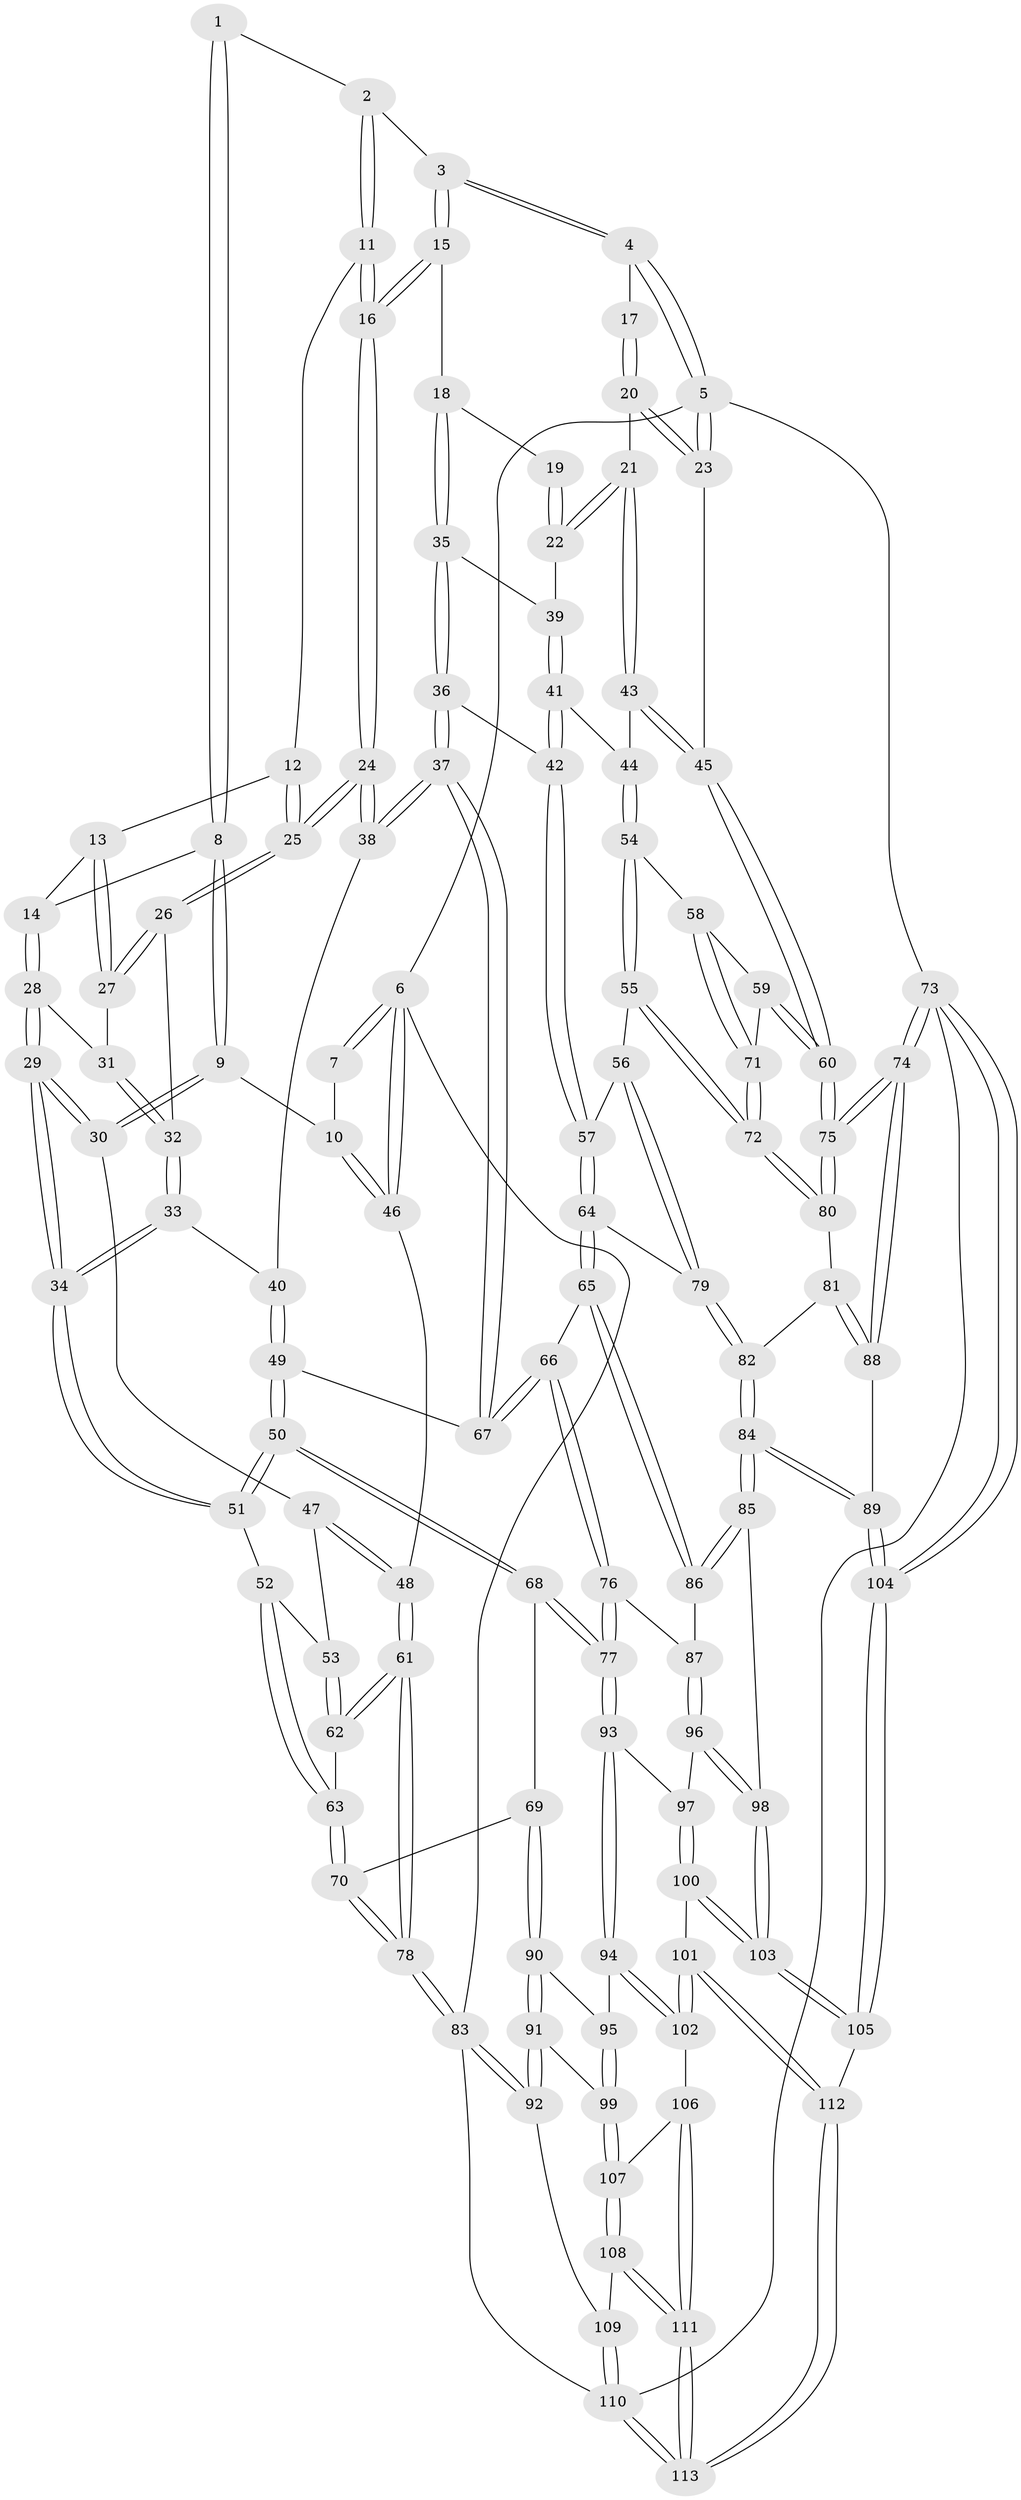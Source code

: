 // Generated by graph-tools (version 1.1) at 2025/00/03/09/25 05:00:38]
// undirected, 113 vertices, 279 edges
graph export_dot {
graph [start="1"]
  node [color=gray90,style=filled];
  1 [pos="+0.207371295975007+0"];
  2 [pos="+0.4633109627532975+0"];
  3 [pos="+0.7665241855074416+0"];
  4 [pos="+1+0"];
  5 [pos="+1+0"];
  6 [pos="+0+0"];
  7 [pos="+0.08840212071082641+0"];
  8 [pos="+0.26158470953320995+0.05785001010194284"];
  9 [pos="+0.14225953348187834+0.19097084248256224"];
  10 [pos="+0.12307521313018698+0.17416667773525"];
  11 [pos="+0.47267863617125777+0"];
  12 [pos="+0.3937436262248489+0.06656671962466001"];
  13 [pos="+0.3874699173758081+0.07249511955828039"];
  14 [pos="+0.3173160257377377+0.09949671866989121"];
  15 [pos="+0.7307677479700297+0.10706692421953455"];
  16 [pos="+0.5873164368012385+0.12329918953527294"];
  17 [pos="+1+0"];
  18 [pos="+0.7446258034390593+0.11809730185679104"];
  19 [pos="+0.9002389847555379+0"];
  20 [pos="+0.9000467437622863+0.15795516069379584"];
  21 [pos="+0.8657111316981412+0.18290370815160373"];
  22 [pos="+0.8411552462340145+0.17354489663590655"];
  23 [pos="+1+0"];
  24 [pos="+0.5339339818746859+0.2458844551814866"];
  25 [pos="+0.482714494736123+0.20919747224451957"];
  26 [pos="+0.45477192772185476+0.20072144619071658"];
  27 [pos="+0.37797005253735844+0.16324469152882268"];
  28 [pos="+0.30911468596740427+0.12002435388769317"];
  29 [pos="+0.18136890252575996+0.22768011690297055"];
  30 [pos="+0.15899434447472405+0.21528844892131324"];
  31 [pos="+0.34862209107443914+0.1840396144523721"];
  32 [pos="+0.33692415925765046+0.2128826108861364"];
  33 [pos="+0.30988196088747155+0.25321230107206155"];
  34 [pos="+0.2099830115618724+0.2552895721720196"];
  35 [pos="+0.7900674521110442+0.16629171446827623"];
  36 [pos="+0.6865486265505423+0.3427220814946277"];
  37 [pos="+0.5408144331450604+0.3192087726273159"];
  38 [pos="+0.5352972564100772+0.30736314775420004"];
  39 [pos="+0.831075674588067+0.17284245126673634"];
  40 [pos="+0.3601037654777171+0.2836783530106942"];
  41 [pos="+0.8090807382101101+0.33772141243635223"];
  42 [pos="+0.6939220877191613+0.3497646416293724"];
  43 [pos="+0.8854066894554243+0.20954563635752083"];
  44 [pos="+0.9316234074494611+0.3502771668114785"];
  45 [pos="+1+0.20117543032200985"];
  46 [pos="+0+0.17554740816613731"];
  47 [pos="+0.09395426596167604+0.2935182615822942"];
  48 [pos="+0+0.3120825118206784"];
  49 [pos="+0.3203853977769072+0.43367524246971195"];
  50 [pos="+0.2884439330729152+0.4514373969849161"];
  51 [pos="+0.22366115202798514+0.3820828542598858"];
  52 [pos="+0.18500581069198152+0.399730474234529"];
  53 [pos="+0.05210644057059755+0.3946941833068158"];
  54 [pos="+0.9478790318086567+0.36827957684463225"];
  55 [pos="+0.8590793520334208+0.4586322024455855"];
  56 [pos="+0.8075268451592033+0.4787190302566017"];
  57 [pos="+0.6958056956713025+0.3542144968399469"];
  58 [pos="+0.99601217165221+0.3775635379734918"];
  59 [pos="+1+0.37613874822426513"];
  60 [pos="+1+0.37430568843371187"];
  61 [pos="+0+0.46204218927557583"];
  62 [pos="+0.04469467662997853+0.40094146629230143"];
  63 [pos="+0.12121875833974667+0.4925533165985939"];
  64 [pos="+0.6588665950594748+0.5762719496845405"];
  65 [pos="+0.6493316258942503+0.5830670758660627"];
  66 [pos="+0.5227485359475388+0.5343681018661164"];
  67 [pos="+0.5092451175695585+0.3957950366716043"];
  68 [pos="+0.27835401014057504+0.5893327048099102"];
  69 [pos="+0.2111294189816195+0.6000657254643638"];
  70 [pos="+0.12922395784227672+0.5668440717371849"];
  71 [pos="+0.941906259285454+0.5583840735897267"];
  72 [pos="+0.9373566910336523+0.5690029886994084"];
  73 [pos="+1+1"];
  74 [pos="+1+0.8750892716144474"];
  75 [pos="+1+0.560620112223075"];
  76 [pos="+0.4614480569556545+0.5910403808702687"];
  77 [pos="+0.32839607606940063+0.6259113480607252"];
  78 [pos="+0+0.6260571734666558"];
  79 [pos="+0.7817971749024529+0.5439026953343046"];
  80 [pos="+0.9383726321278755+0.5780689589381881"];
  81 [pos="+0.9078588105855988+0.6229977205427393"];
  82 [pos="+0.8379346834675285+0.6137996638595984"];
  83 [pos="+0+0.7491998439261204"];
  84 [pos="+0.7321446085705645+0.7827434594403335"];
  85 [pos="+0.6887988552550575+0.7636509927282776"];
  86 [pos="+0.6702589191011697+0.7270861652834745"];
  87 [pos="+0.5115625433487173+0.6945307599208221"];
  88 [pos="+0.9925176311722287+0.7906081039935492"];
  89 [pos="+0.7909772724325069+0.8437918658746145"];
  90 [pos="+0.1673167662167313+0.6806531656871363"];
  91 [pos="+0.04038798035394534+0.816965099603686"];
  92 [pos="+0.018773036232900414+0.8175161683646315"];
  93 [pos="+0.3406866997647438+0.765498192285386"];
  94 [pos="+0.2911562577301967+0.8189194301537613"];
  95 [pos="+0.2390747623468642+0.8116106389686982"];
  96 [pos="+0.4796391240712875+0.7873785537314679"];
  97 [pos="+0.4341119832769433+0.8060343188891436"];
  98 [pos="+0.6004277309242791+0.8170298211807245"];
  99 [pos="+0.06589909953072375+0.8268834304401516"];
  100 [pos="+0.4618890120274369+0.9317911857226568"];
  101 [pos="+0.3297339518247184+0.9426147147310207"];
  102 [pos="+0.28863665626115836+0.8976881029892552"];
  103 [pos="+0.5337297155631361+0.9995077029581617"];
  104 [pos="+0.7373963127281279+1"];
  105 [pos="+0.5975150834969888+1"];
  106 [pos="+0.2530186664835612+0.9213222308278319"];
  107 [pos="+0.15184451625225556+0.9240070680261154"];
  108 [pos="+0.1487484195786892+1"];
  109 [pos="+0.034975703873709775+0.8791928973846307"];
  110 [pos="+0.09468615705413279+1"];
  111 [pos="+0.16193323127464374+1"];
  112 [pos="+0.32799502056236923+1"];
  113 [pos="+0.1543221540976123+1"];
  1 -- 2;
  1 -- 8;
  1 -- 8;
  2 -- 3;
  2 -- 11;
  2 -- 11;
  3 -- 4;
  3 -- 4;
  3 -- 15;
  3 -- 15;
  4 -- 5;
  4 -- 5;
  4 -- 17;
  5 -- 6;
  5 -- 23;
  5 -- 23;
  5 -- 73;
  6 -- 7;
  6 -- 7;
  6 -- 46;
  6 -- 46;
  6 -- 83;
  7 -- 10;
  8 -- 9;
  8 -- 9;
  8 -- 14;
  9 -- 10;
  9 -- 30;
  9 -- 30;
  10 -- 46;
  10 -- 46;
  11 -- 12;
  11 -- 16;
  11 -- 16;
  12 -- 13;
  12 -- 25;
  12 -- 25;
  13 -- 14;
  13 -- 27;
  13 -- 27;
  14 -- 28;
  14 -- 28;
  15 -- 16;
  15 -- 16;
  15 -- 18;
  16 -- 24;
  16 -- 24;
  17 -- 20;
  17 -- 20;
  18 -- 19;
  18 -- 35;
  18 -- 35;
  19 -- 22;
  19 -- 22;
  20 -- 21;
  20 -- 23;
  20 -- 23;
  21 -- 22;
  21 -- 22;
  21 -- 43;
  21 -- 43;
  22 -- 39;
  23 -- 45;
  24 -- 25;
  24 -- 25;
  24 -- 38;
  24 -- 38;
  25 -- 26;
  25 -- 26;
  26 -- 27;
  26 -- 27;
  26 -- 32;
  27 -- 31;
  28 -- 29;
  28 -- 29;
  28 -- 31;
  29 -- 30;
  29 -- 30;
  29 -- 34;
  29 -- 34;
  30 -- 47;
  31 -- 32;
  31 -- 32;
  32 -- 33;
  32 -- 33;
  33 -- 34;
  33 -- 34;
  33 -- 40;
  34 -- 51;
  34 -- 51;
  35 -- 36;
  35 -- 36;
  35 -- 39;
  36 -- 37;
  36 -- 37;
  36 -- 42;
  37 -- 38;
  37 -- 38;
  37 -- 67;
  37 -- 67;
  38 -- 40;
  39 -- 41;
  39 -- 41;
  40 -- 49;
  40 -- 49;
  41 -- 42;
  41 -- 42;
  41 -- 44;
  42 -- 57;
  42 -- 57;
  43 -- 44;
  43 -- 45;
  43 -- 45;
  44 -- 54;
  44 -- 54;
  45 -- 60;
  45 -- 60;
  46 -- 48;
  47 -- 48;
  47 -- 48;
  47 -- 53;
  48 -- 61;
  48 -- 61;
  49 -- 50;
  49 -- 50;
  49 -- 67;
  50 -- 51;
  50 -- 51;
  50 -- 68;
  50 -- 68;
  51 -- 52;
  52 -- 53;
  52 -- 63;
  52 -- 63;
  53 -- 62;
  53 -- 62;
  54 -- 55;
  54 -- 55;
  54 -- 58;
  55 -- 56;
  55 -- 72;
  55 -- 72;
  56 -- 57;
  56 -- 79;
  56 -- 79;
  57 -- 64;
  57 -- 64;
  58 -- 59;
  58 -- 71;
  58 -- 71;
  59 -- 60;
  59 -- 60;
  59 -- 71;
  60 -- 75;
  60 -- 75;
  61 -- 62;
  61 -- 62;
  61 -- 78;
  61 -- 78;
  62 -- 63;
  63 -- 70;
  63 -- 70;
  64 -- 65;
  64 -- 65;
  64 -- 79;
  65 -- 66;
  65 -- 86;
  65 -- 86;
  66 -- 67;
  66 -- 67;
  66 -- 76;
  66 -- 76;
  68 -- 69;
  68 -- 77;
  68 -- 77;
  69 -- 70;
  69 -- 90;
  69 -- 90;
  70 -- 78;
  70 -- 78;
  71 -- 72;
  71 -- 72;
  72 -- 80;
  72 -- 80;
  73 -- 74;
  73 -- 74;
  73 -- 104;
  73 -- 104;
  73 -- 110;
  74 -- 75;
  74 -- 75;
  74 -- 88;
  74 -- 88;
  75 -- 80;
  75 -- 80;
  76 -- 77;
  76 -- 77;
  76 -- 87;
  77 -- 93;
  77 -- 93;
  78 -- 83;
  78 -- 83;
  79 -- 82;
  79 -- 82;
  80 -- 81;
  81 -- 82;
  81 -- 88;
  81 -- 88;
  82 -- 84;
  82 -- 84;
  83 -- 92;
  83 -- 92;
  83 -- 110;
  84 -- 85;
  84 -- 85;
  84 -- 89;
  84 -- 89;
  85 -- 86;
  85 -- 86;
  85 -- 98;
  86 -- 87;
  87 -- 96;
  87 -- 96;
  88 -- 89;
  89 -- 104;
  89 -- 104;
  90 -- 91;
  90 -- 91;
  90 -- 95;
  91 -- 92;
  91 -- 92;
  91 -- 99;
  92 -- 109;
  93 -- 94;
  93 -- 94;
  93 -- 97;
  94 -- 95;
  94 -- 102;
  94 -- 102;
  95 -- 99;
  95 -- 99;
  96 -- 97;
  96 -- 98;
  96 -- 98;
  97 -- 100;
  97 -- 100;
  98 -- 103;
  98 -- 103;
  99 -- 107;
  99 -- 107;
  100 -- 101;
  100 -- 103;
  100 -- 103;
  101 -- 102;
  101 -- 102;
  101 -- 112;
  101 -- 112;
  102 -- 106;
  103 -- 105;
  103 -- 105;
  104 -- 105;
  104 -- 105;
  105 -- 112;
  106 -- 107;
  106 -- 111;
  106 -- 111;
  107 -- 108;
  107 -- 108;
  108 -- 109;
  108 -- 111;
  108 -- 111;
  109 -- 110;
  109 -- 110;
  110 -- 113;
  110 -- 113;
  111 -- 113;
  111 -- 113;
  112 -- 113;
  112 -- 113;
}
